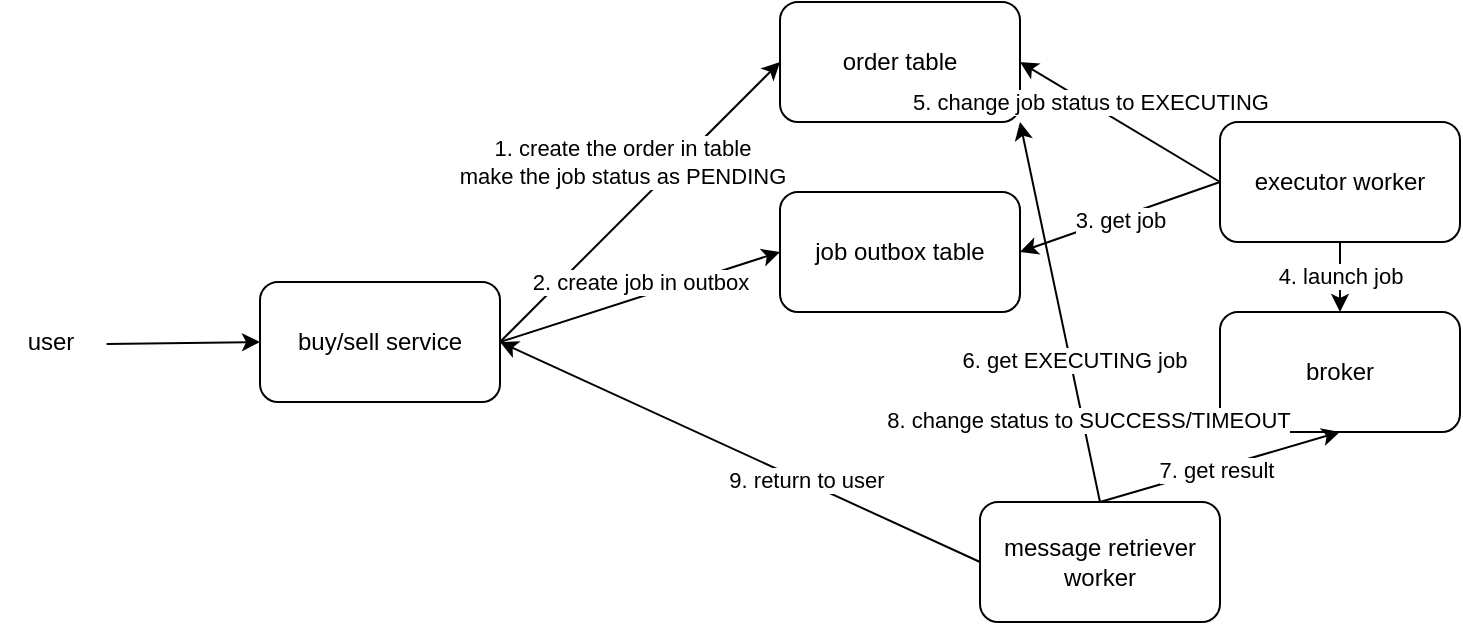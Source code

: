 <mxfile version="28.2.5">
  <diagram name="Page-1" id="qPe_9I-Sp7dvGkSKFWva">
    <mxGraphModel dx="1181" dy="643" grid="1" gridSize="10" guides="1" tooltips="1" connect="1" arrows="1" fold="1" page="1" pageScale="1" pageWidth="1100" pageHeight="850" math="0" shadow="0">
      <root>
        <mxCell id="0" />
        <mxCell id="1" parent="0" />
        <mxCell id="oG4Nr6X0SjhLMCY7sWfZ-1" value="broker" style="rounded=1;whiteSpace=wrap;html=1;" vertex="1" parent="1">
          <mxGeometry x="710" y="365" width="120" height="60" as="geometry" />
        </mxCell>
        <mxCell id="oG4Nr6X0SjhLMCY7sWfZ-2" value="buy/sell service" style="rounded=1;whiteSpace=wrap;html=1;" vertex="1" parent="1">
          <mxGeometry x="230" y="350" width="120" height="60" as="geometry" />
        </mxCell>
        <mxCell id="oG4Nr6X0SjhLMCY7sWfZ-3" value="user" style="text;html=1;align=center;verticalAlign=middle;resizable=0;points=[];autosize=1;strokeColor=none;fillColor=none;" vertex="1" parent="1">
          <mxGeometry x="100" y="365" width="50" height="30" as="geometry" />
        </mxCell>
        <mxCell id="oG4Nr6X0SjhLMCY7sWfZ-4" value="" style="edgeStyle=none;orthogonalLoop=1;jettySize=auto;html=1;rounded=0;entryX=0;entryY=0.5;entryDx=0;entryDy=0;exitX=1.066;exitY=0.533;exitDx=0;exitDy=0;exitPerimeter=0;" edge="1" parent="1" source="oG4Nr6X0SjhLMCY7sWfZ-3" target="oG4Nr6X0SjhLMCY7sWfZ-2">
          <mxGeometry width="100" relative="1" as="geometry">
            <mxPoint x="180" y="470" as="sourcePoint" />
            <mxPoint x="280" y="470" as="targetPoint" />
            <Array as="points" />
          </mxGeometry>
        </mxCell>
        <mxCell id="oG4Nr6X0SjhLMCY7sWfZ-5" value="order table" style="rounded=1;whiteSpace=wrap;html=1;" vertex="1" parent="1">
          <mxGeometry x="490" y="210" width="120" height="60" as="geometry" />
        </mxCell>
        <mxCell id="oG4Nr6X0SjhLMCY7sWfZ-6" value="" style="edgeStyle=none;orthogonalLoop=1;jettySize=auto;html=1;rounded=0;entryX=0;entryY=0.5;entryDx=0;entryDy=0;exitX=1;exitY=0.5;exitDx=0;exitDy=0;" edge="1" parent="1" source="oG4Nr6X0SjhLMCY7sWfZ-2" target="oG4Nr6X0SjhLMCY7sWfZ-5">
          <mxGeometry width="100" relative="1" as="geometry">
            <mxPoint x="370" y="370" as="sourcePoint" />
            <mxPoint x="470" y="370" as="targetPoint" />
            <Array as="points" />
          </mxGeometry>
        </mxCell>
        <mxCell id="oG4Nr6X0SjhLMCY7sWfZ-7" value="1. create the order in table&lt;br&gt;make the job status as PENDING" style="edgeLabel;html=1;align=center;verticalAlign=middle;resizable=0;points=[];" vertex="1" connectable="0" parent="oG4Nr6X0SjhLMCY7sWfZ-6">
          <mxGeometry x="-0.174" y="-1" relative="1" as="geometry">
            <mxPoint x="2" y="-33" as="offset" />
          </mxGeometry>
        </mxCell>
        <mxCell id="oG4Nr6X0SjhLMCY7sWfZ-9" value="job outbox table" style="rounded=1;whiteSpace=wrap;html=1;" vertex="1" parent="1">
          <mxGeometry x="490" y="305" width="120" height="60" as="geometry" />
        </mxCell>
        <mxCell id="oG4Nr6X0SjhLMCY7sWfZ-10" value="" style="edgeStyle=none;orthogonalLoop=1;jettySize=auto;html=1;rounded=0;entryX=0;entryY=0.5;entryDx=0;entryDy=0;exitX=1;exitY=0.5;exitDx=0;exitDy=0;" edge="1" parent="1" source="oG4Nr6X0SjhLMCY7sWfZ-2" target="oG4Nr6X0SjhLMCY7sWfZ-9">
          <mxGeometry width="100" relative="1" as="geometry">
            <mxPoint x="370" y="370" as="sourcePoint" />
            <mxPoint x="470" y="370" as="targetPoint" />
            <Array as="points" />
          </mxGeometry>
        </mxCell>
        <mxCell id="oG4Nr6X0SjhLMCY7sWfZ-11" value="2. create job in outbox" style="edgeLabel;html=1;align=center;verticalAlign=middle;resizable=0;points=[];" vertex="1" connectable="0" parent="oG4Nr6X0SjhLMCY7sWfZ-10">
          <mxGeometry x="-0.325" y="-2" relative="1" as="geometry">
            <mxPoint x="22" y="-17" as="offset" />
          </mxGeometry>
        </mxCell>
        <mxCell id="oG4Nr6X0SjhLMCY7sWfZ-12" value="executor worker" style="rounded=1;whiteSpace=wrap;html=1;" vertex="1" parent="1">
          <mxGeometry x="710" y="270" width="120" height="60" as="geometry" />
        </mxCell>
        <mxCell id="oG4Nr6X0SjhLMCY7sWfZ-13" value="" style="edgeStyle=none;orthogonalLoop=1;jettySize=auto;html=1;rounded=0;exitX=0;exitY=0.5;exitDx=0;exitDy=0;entryX=1;entryY=0.5;entryDx=0;entryDy=0;" edge="1" parent="1" source="oG4Nr6X0SjhLMCY7sWfZ-12" target="oG4Nr6X0SjhLMCY7sWfZ-9">
          <mxGeometry width="100" relative="1" as="geometry">
            <mxPoint x="620" y="410" as="sourcePoint" />
            <mxPoint x="720" y="410" as="targetPoint" />
            <Array as="points" />
          </mxGeometry>
        </mxCell>
        <mxCell id="oG4Nr6X0SjhLMCY7sWfZ-14" value="3. get job" style="edgeLabel;html=1;align=center;verticalAlign=middle;resizable=0;points=[];" vertex="1" connectable="0" parent="oG4Nr6X0SjhLMCY7sWfZ-13">
          <mxGeometry x="0.02" y="1" relative="1" as="geometry">
            <mxPoint as="offset" />
          </mxGeometry>
        </mxCell>
        <mxCell id="oG4Nr6X0SjhLMCY7sWfZ-15" value="" style="edgeStyle=none;orthogonalLoop=1;jettySize=auto;html=1;rounded=0;exitX=0.5;exitY=1;exitDx=0;exitDy=0;entryX=0.5;entryY=0;entryDx=0;entryDy=0;" edge="1" parent="1" source="oG4Nr6X0SjhLMCY7sWfZ-12" target="oG4Nr6X0SjhLMCY7sWfZ-1">
          <mxGeometry width="100" relative="1" as="geometry">
            <mxPoint x="760" y="345" as="sourcePoint" />
            <mxPoint x="860" y="345" as="targetPoint" />
            <Array as="points" />
          </mxGeometry>
        </mxCell>
        <mxCell id="oG4Nr6X0SjhLMCY7sWfZ-16" value="4. launch job" style="edgeLabel;html=1;align=center;verticalAlign=middle;resizable=0;points=[];" vertex="1" connectable="0" parent="oG4Nr6X0SjhLMCY7sWfZ-15">
          <mxGeometry x="-0.02" relative="1" as="geometry">
            <mxPoint as="offset" />
          </mxGeometry>
        </mxCell>
        <mxCell id="oG4Nr6X0SjhLMCY7sWfZ-17" value="" style="edgeStyle=none;orthogonalLoop=1;jettySize=auto;html=1;rounded=0;exitX=0;exitY=0.5;exitDx=0;exitDy=0;entryX=1;entryY=0.5;entryDx=0;entryDy=0;" edge="1" parent="1" source="oG4Nr6X0SjhLMCY7sWfZ-12" target="oG4Nr6X0SjhLMCY7sWfZ-5">
          <mxGeometry width="100" relative="1" as="geometry">
            <mxPoint x="620" y="390" as="sourcePoint" />
            <mxPoint x="720" y="390" as="targetPoint" />
            <Array as="points" />
          </mxGeometry>
        </mxCell>
        <mxCell id="oG4Nr6X0SjhLMCY7sWfZ-18" value="5. change job status to EXECUTING" style="edgeLabel;html=1;align=center;verticalAlign=middle;resizable=0;points=[];" vertex="1" connectable="0" parent="oG4Nr6X0SjhLMCY7sWfZ-17">
          <mxGeometry x="0.317" y="-1" relative="1" as="geometry">
            <mxPoint as="offset" />
          </mxGeometry>
        </mxCell>
        <mxCell id="oG4Nr6X0SjhLMCY7sWfZ-22" value="" style="edgeStyle=none;orthogonalLoop=1;jettySize=auto;html=1;rounded=0;exitX=0.5;exitY=0;exitDx=0;exitDy=0;entryX=1;entryY=1;entryDx=0;entryDy=0;" edge="1" parent="1" source="oG4Nr6X0SjhLMCY7sWfZ-23" target="oG4Nr6X0SjhLMCY7sWfZ-5">
          <mxGeometry width="100" relative="1" as="geometry">
            <mxPoint x="490" y="450" as="sourcePoint" />
            <mxPoint x="590" y="450" as="targetPoint" />
            <Array as="points" />
          </mxGeometry>
        </mxCell>
        <mxCell id="oG4Nr6X0SjhLMCY7sWfZ-24" value="6. get EXECUTING job" style="edgeLabel;html=1;align=center;verticalAlign=middle;resizable=0;points=[];" vertex="1" connectable="0" parent="oG4Nr6X0SjhLMCY7sWfZ-22">
          <mxGeometry x="-0.257" y="-2" relative="1" as="geometry">
            <mxPoint as="offset" />
          </mxGeometry>
        </mxCell>
        <mxCell id="oG4Nr6X0SjhLMCY7sWfZ-30" value="8. change status to SUCCESS/TIMEOUT" style="edgeLabel;html=1;align=center;verticalAlign=middle;resizable=0;points=[];" vertex="1" connectable="0" parent="oG4Nr6X0SjhLMCY7sWfZ-22">
          <mxGeometry x="-0.569" y="-2" relative="1" as="geometry">
            <mxPoint as="offset" />
          </mxGeometry>
        </mxCell>
        <mxCell id="oG4Nr6X0SjhLMCY7sWfZ-23" value="message retriever worker" style="rounded=1;whiteSpace=wrap;html=1;" vertex="1" parent="1">
          <mxGeometry x="590" y="460" width="120" height="60" as="geometry" />
        </mxCell>
        <mxCell id="oG4Nr6X0SjhLMCY7sWfZ-25" value="" style="edgeStyle=none;orthogonalLoop=1;jettySize=auto;html=1;rounded=0;entryX=0.5;entryY=1;entryDx=0;entryDy=0;exitX=0.5;exitY=0;exitDx=0;exitDy=0;" edge="1" parent="1" source="oG4Nr6X0SjhLMCY7sWfZ-23" target="oG4Nr6X0SjhLMCY7sWfZ-1">
          <mxGeometry width="100" relative="1" as="geometry">
            <mxPoint x="760" y="520" as="sourcePoint" />
            <mxPoint x="860" y="520" as="targetPoint" />
            <Array as="points" />
          </mxGeometry>
        </mxCell>
        <mxCell id="oG4Nr6X0SjhLMCY7sWfZ-26" value="7. get result" style="edgeLabel;html=1;align=center;verticalAlign=middle;resizable=0;points=[];" vertex="1" connectable="0" parent="oG4Nr6X0SjhLMCY7sWfZ-25">
          <mxGeometry x="-0.037" y="-1" relative="1" as="geometry">
            <mxPoint as="offset" />
          </mxGeometry>
        </mxCell>
        <mxCell id="oG4Nr6X0SjhLMCY7sWfZ-27" value="" style="edgeStyle=none;orthogonalLoop=1;jettySize=auto;html=1;rounded=0;exitX=0;exitY=0.5;exitDx=0;exitDy=0;entryX=1;entryY=0.5;entryDx=0;entryDy=0;" edge="1" parent="1" source="oG4Nr6X0SjhLMCY7sWfZ-23" target="oG4Nr6X0SjhLMCY7sWfZ-2">
          <mxGeometry width="100" relative="1" as="geometry">
            <mxPoint x="340" y="460" as="sourcePoint" />
            <mxPoint x="440" y="460" as="targetPoint" />
            <Array as="points" />
          </mxGeometry>
        </mxCell>
        <mxCell id="oG4Nr6X0SjhLMCY7sWfZ-28" value="9. return to user" style="edgeLabel;html=1;align=center;verticalAlign=middle;resizable=0;points=[];" vertex="1" connectable="0" parent="oG4Nr6X0SjhLMCY7sWfZ-27">
          <mxGeometry x="-0.271" y="-1" relative="1" as="geometry">
            <mxPoint as="offset" />
          </mxGeometry>
        </mxCell>
      </root>
    </mxGraphModel>
  </diagram>
</mxfile>
